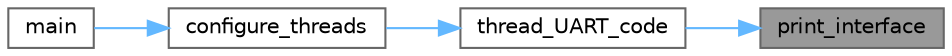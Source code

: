 digraph "print_interface"
{
 // LATEX_PDF_SIZE
  bgcolor="transparent";
  edge [fontname=Helvetica,fontsize=10,labelfontname=Helvetica,labelfontsize=10];
  node [fontname=Helvetica,fontsize=10,shape=box,height=0.2,width=0.4];
  rankdir="RL";
  Node1 [label="print_interface",height=0.2,width=0.4,color="gray40", fillcolor="grey60", style="filled", fontcolor="black",tooltip="Prints the interface information."];
  Node1 -> Node2 [dir="back",color="steelblue1",style="solid"];
  Node2 [label="thread_UART_code",height=0.2,width=0.4,color="grey40", fillcolor="white", style="filled",URL="$threads_8c.html#aa9a59ca521c5ff6f8851445510fdd32b",tooltip="Thread code implementation for UART."];
  Node2 -> Node3 [dir="back",color="steelblue1",style="solid"];
  Node3 [label="configure_threads",height=0.2,width=0.4,color="grey40", fillcolor="white", style="filled",URL="$threads_8c.html#a271629210ef1b774c4077ff29b5b225e",tooltip="Configures the threads and initializes the semaphores."];
  Node3 -> Node4 [dir="back",color="steelblue1",style="solid"];
  Node4 [label="main",height=0.2,width=0.4,color="grey40", fillcolor="white", style="filled",URL="$main_8c.html#a6288eba0f8e8ad3ab1544ad731eb7667",tooltip="Configures threads, pins and UART."];
}
